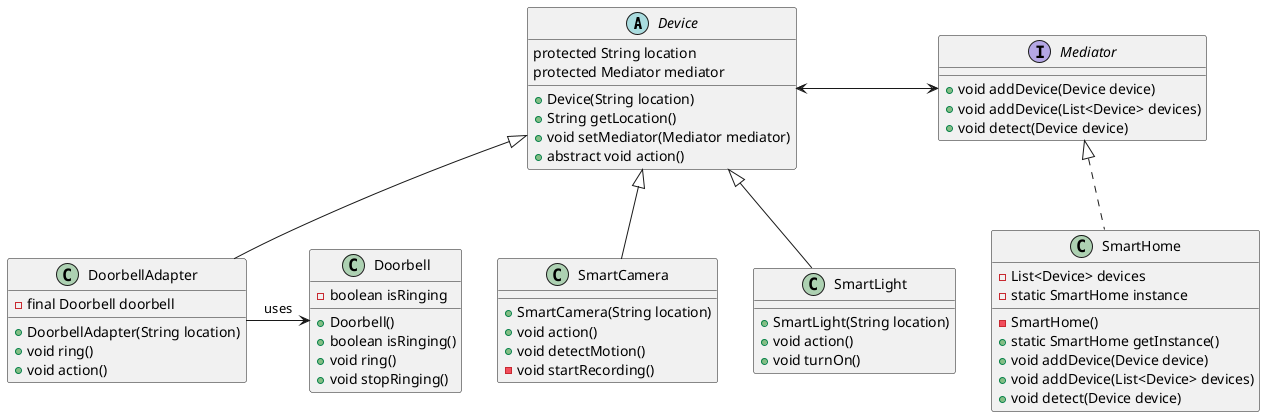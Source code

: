 
@startuml
'https://plantuml.com/class-diagram

    abstract class Device {
        protected String location
        protected Mediator mediator
        +Device(String location)
        +String getLocation()
        +void setMediator(Mediator mediator)
        +abstract void action()
    }

    interface Mediator {
        +void addDevice(Device device)
        +void addDevice(List<Device> devices)
        +void detect(Device device)
    }

    class SmartCamera extends Device {
        +SmartCamera(String location)
        +void action()
        +void detectMotion()
        -void startRecording()
    }

    class SmartHome implements Mediator {
        -List<Device> devices
        -static SmartHome instance
        -SmartHome()
        +static SmartHome getInstance()
        +void addDevice(Device device)
        +void addDevice(List<Device> devices)
        +void detect(Device device)
    }

    class SmartLight extends Device {
        +SmartLight(String location)
        +void action()
        +void turnOn()
    }

 class Doorbell {
        - boolean isRinging
        + Doorbell()
        + boolean isRinging()
        + void ring()
        + void stopRinging()
    }

    class DoorbellAdapter extends Device {
        - final Doorbell doorbell
        + DoorbellAdapter(String location)
        + void ring()
        + void action()
    }


    Device <-> Mediator
    DoorbellAdapter -> Doorbell : uses

@enduml


